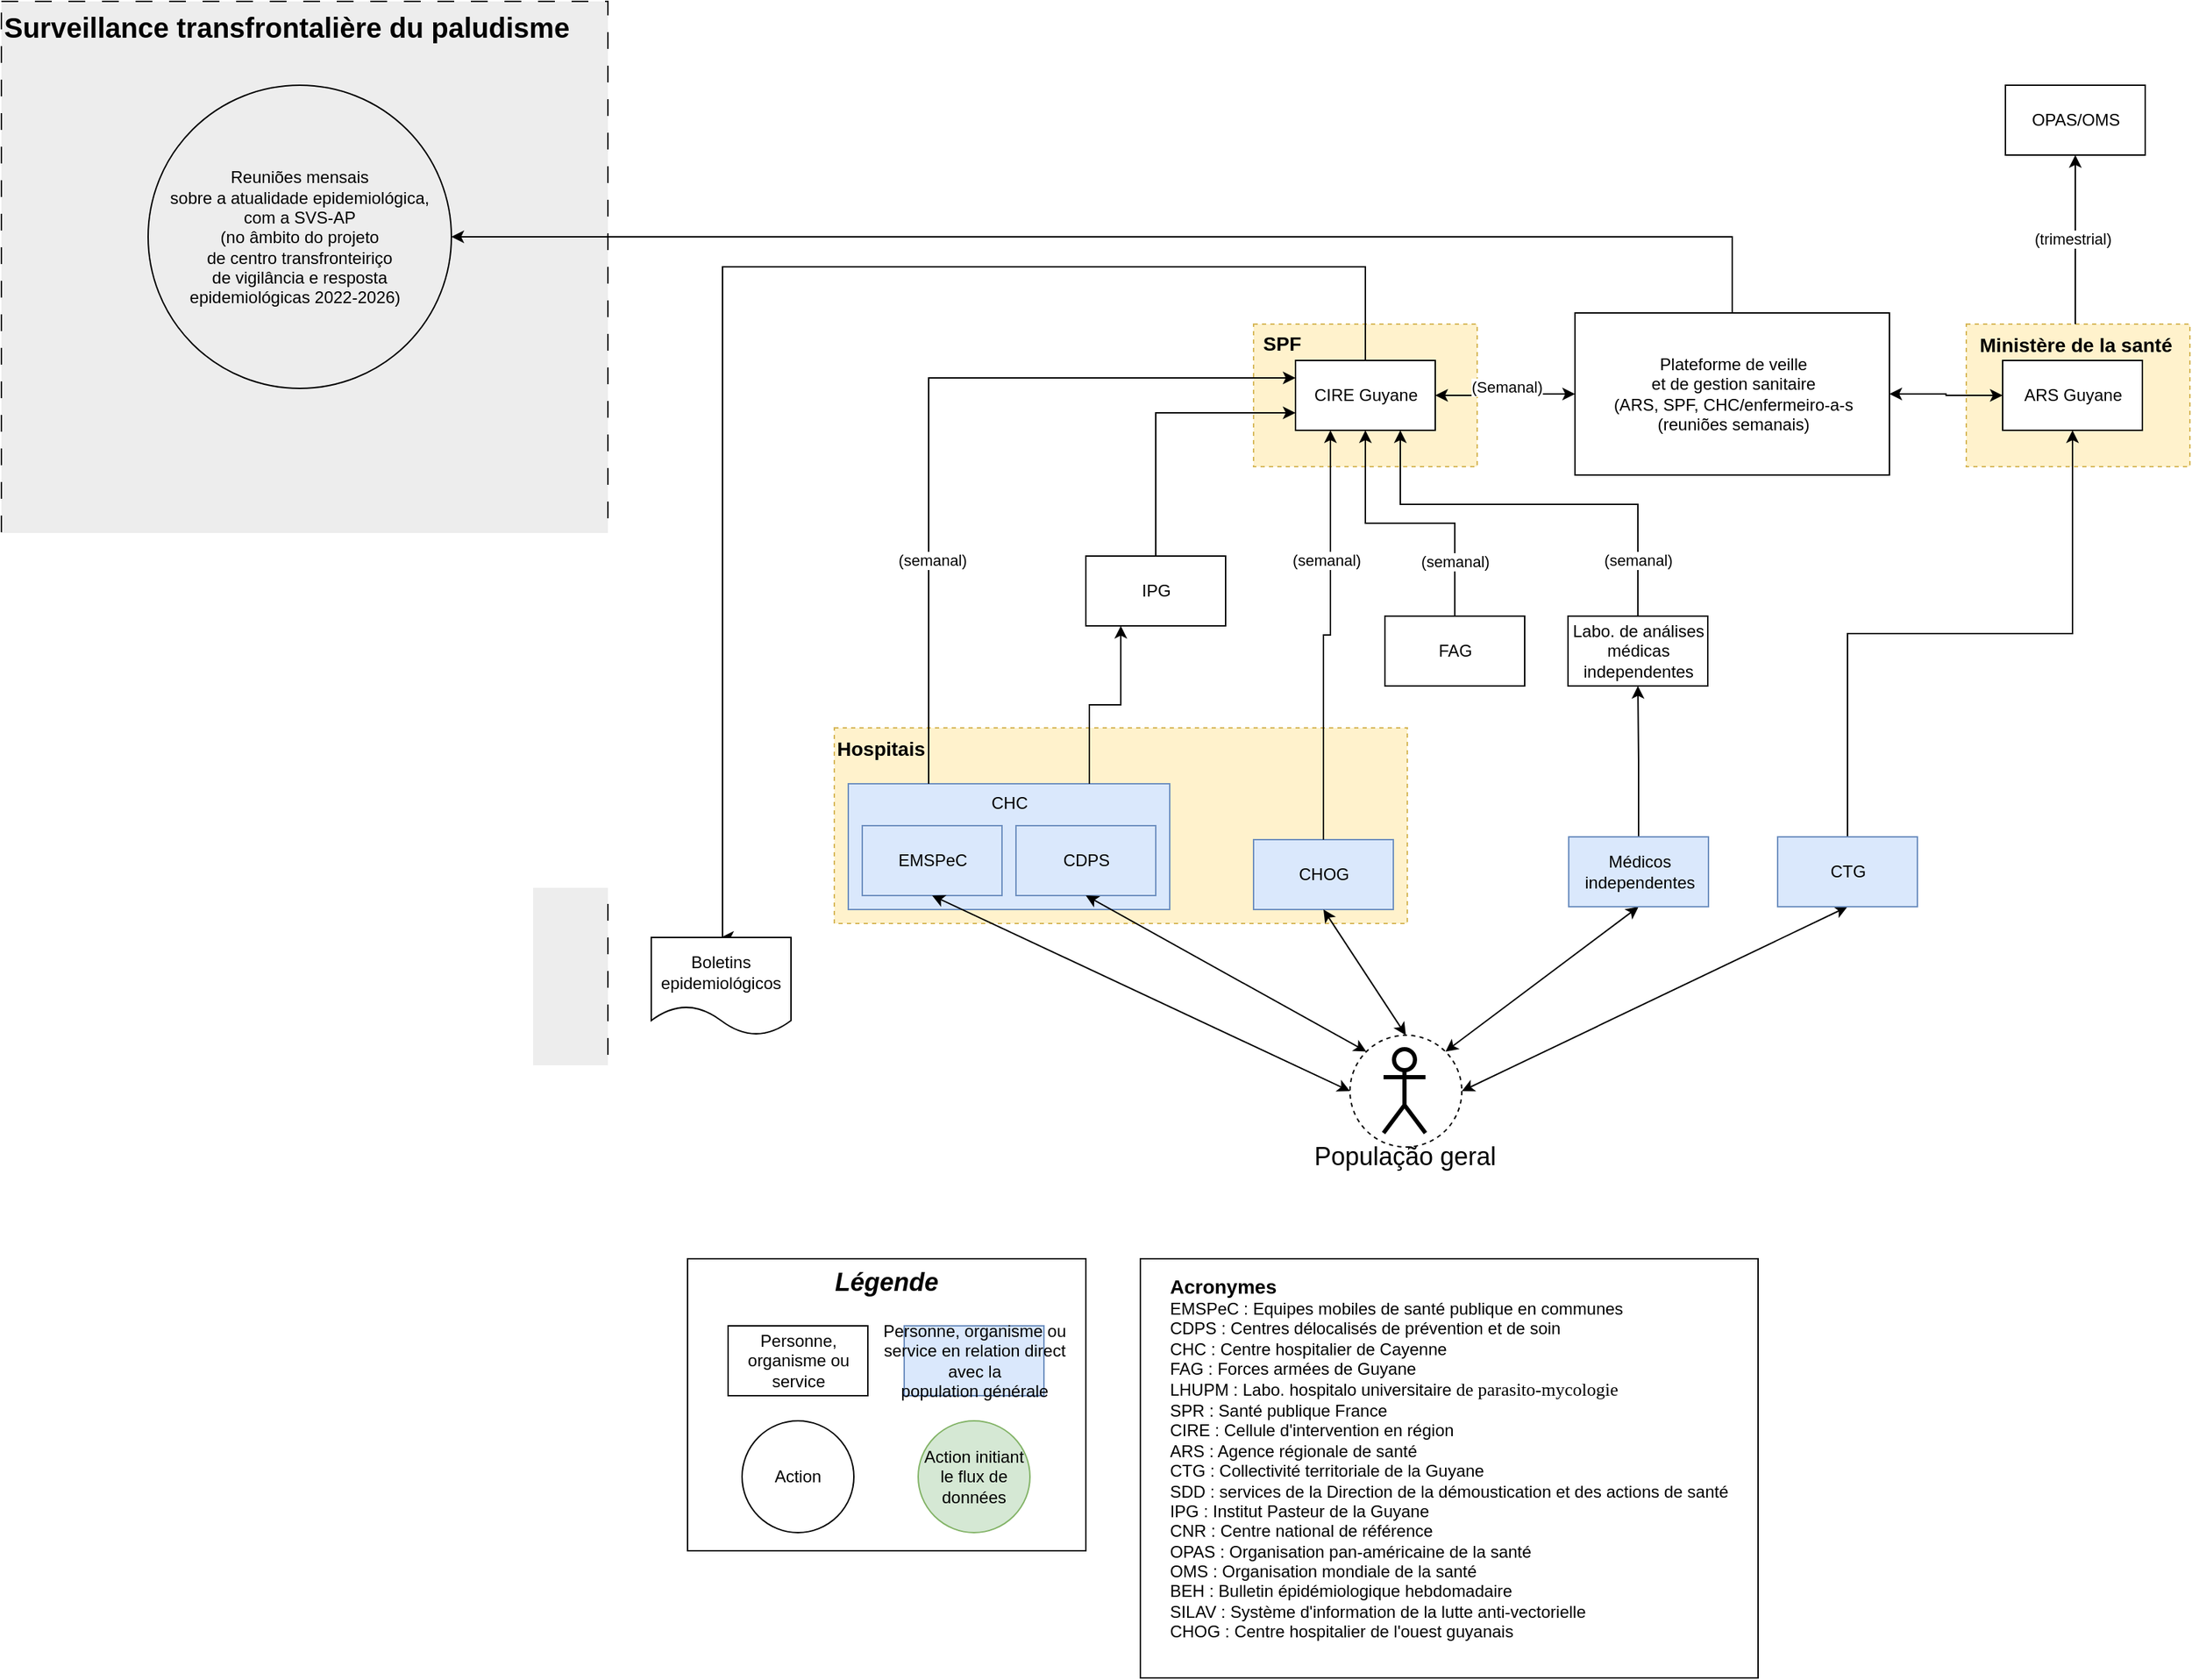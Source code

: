 <mxfile version="22.0.2" type="github">
  <diagram name="Page-1" id="snISkZmkfX0Ror128f0T">
    <mxGraphModel dx="4692" dy="2960" grid="1" gridSize="10" guides="1" tooltips="1" connect="1" arrows="1" fold="1" page="1" pageScale="1" pageWidth="827" pageHeight="1169" math="0" shadow="0">
      <root>
        <mxCell id="0" />
        <mxCell id="1" parent="0" />
        <mxCell id="jNAtA9Gbie5Q5tRnliRs-154" value="" style="ellipse;whiteSpace=wrap;html=1;aspect=fixed;fillColor=none;dashed=1;" vertex="1" parent="1">
          <mxGeometry x="110" y="320" width="80" height="80" as="geometry" />
        </mxCell>
        <mxCell id="jNAtA9Gbie5Q5tRnliRs-142" value="&lt;b&gt;&lt;font style=&quot;font-size: 14px;&quot;&gt;Hospitais&lt;/font&gt;&lt;/b&gt;" style="html=1;dashed=1;whitespace=wrap;fillColor=#fff2cc;strokeColor=#d6b656;align=left;verticalAlign=top;" vertex="1" parent="1">
          <mxGeometry x="-259" y="100" width="410" height="140" as="geometry" />
        </mxCell>
        <mxCell id="jNAtA9Gbie5Q5tRnliRs-138" value="CHC" style="html=1;dashed=0;whitespace=wrap;fillColor=#dae8fc;strokeColor=#6c8ebf;verticalAlign=top;align=center;" vertex="1" parent="1">
          <mxGeometry x="-249" y="140" width="230" height="90" as="geometry" />
        </mxCell>
        <mxCell id="jNAtA9Gbie5Q5tRnliRs-2" value="Surveillance transfrontalière du paludisme" style="rounded=0;whiteSpace=wrap;html=1;fillColor=#EDEDED;dashed=1;dashPattern=12 12;verticalAlign=top;align=left;fontSize=20;fontStyle=1" vertex="1" parent="1">
          <mxGeometry x="-855" y="-420" width="434" height="860" as="geometry" />
        </mxCell>
        <mxCell id="jNAtA9Gbie5Q5tRnliRs-4" value="" style="html=1;dashed=1;whitespace=wrap;fillColor=#fff2cc;strokeColor=#d6b656;align=left;" vertex="1" parent="1">
          <mxGeometry x="551" y="-189" width="160" height="102" as="geometry" />
        </mxCell>
        <mxCell id="jNAtA9Gbie5Q5tRnliRs-6" value="" style="html=1;dashed=1;whitespace=wrap;fillColor=#fff2cc;strokeColor=#d6b656;align=left;" vertex="1" parent="1">
          <mxGeometry x="41.01" y="-189" width="160" height="102" as="geometry" />
        </mxCell>
        <mxCell id="jNAtA9Gbie5Q5tRnliRs-13" value="CDPS" style="html=1;dashed=0;whitespace=wrap;fillColor=#dae8fc;strokeColor=#6c8ebf;" vertex="1" parent="1">
          <mxGeometry x="-129" y="170" width="100" height="50" as="geometry" />
        </mxCell>
        <mxCell id="jNAtA9Gbie5Q5tRnliRs-18" style="edgeStyle=orthogonalEdgeStyle;rounded=0;orthogonalLoop=1;jettySize=auto;html=1;exitX=0.5;exitY=0;exitDx=0;exitDy=0;entryX=0.5;entryY=0;entryDx=0;entryDy=0;" edge="1" parent="1" source="jNAtA9Gbie5Q5tRnliRs-19" target="jNAtA9Gbie5Q5tRnliRs-127">
          <mxGeometry relative="1" as="geometry">
            <mxPoint x="417" y="-815.5" as="targetPoint" />
            <Array as="points">
              <mxPoint x="121" y="-230" />
              <mxPoint x="-339" y="-230" />
              <mxPoint x="-339" y="250" />
            </Array>
          </mxGeometry>
        </mxCell>
        <mxCell id="jNAtA9Gbie5Q5tRnliRs-19" value="CIRE Guyane" style="html=1;dashed=0;whitespace=wrap;" vertex="1" parent="1">
          <mxGeometry x="71.01" y="-163" width="100" height="50" as="geometry" />
        </mxCell>
        <mxCell id="jNAtA9Gbie5Q5tRnliRs-22" style="edgeStyle=orthogonalEdgeStyle;rounded=0;orthogonalLoop=1;jettySize=auto;html=1;exitX=0.5;exitY=0;exitDx=0;exitDy=0;entryX=0;entryY=0.75;entryDx=0;entryDy=0;" edge="1" parent="1" source="jNAtA9Gbie5Q5tRnliRs-25" target="jNAtA9Gbie5Q5tRnliRs-19">
          <mxGeometry relative="1" as="geometry" />
        </mxCell>
        <mxCell id="jNAtA9Gbie5Q5tRnliRs-25" value="IPG" style="html=1;dashed=0;whitespace=wrap;" vertex="1" parent="1">
          <mxGeometry x="-79" y="-23.01" width="100" height="50" as="geometry" />
        </mxCell>
        <mxCell id="jNAtA9Gbie5Q5tRnliRs-26" style="edgeStyle=orthogonalEdgeStyle;rounded=0;orthogonalLoop=1;jettySize=auto;html=1;exitX=0.75;exitY=0;exitDx=0;exitDy=0;entryX=0.25;entryY=1;entryDx=0;entryDy=0;startArrow=none;" edge="1" parent="1" source="jNAtA9Gbie5Q5tRnliRs-138" target="jNAtA9Gbie5Q5tRnliRs-25">
          <mxGeometry relative="1" as="geometry">
            <mxPoint x="-45.0" y="-235.0" as="sourcePoint" />
          </mxGeometry>
        </mxCell>
        <mxCell id="jNAtA9Gbie5Q5tRnliRs-32" style="edgeStyle=orthogonalEdgeStyle;rounded=0;orthogonalLoop=1;jettySize=auto;html=1;exitX=0.5;exitY=0;exitDx=0;exitDy=0;entryX=0.5;entryY=1;entryDx=0;entryDy=0;" edge="1" parent="1" source="jNAtA9Gbie5Q5tRnliRs-64" target="jNAtA9Gbie5Q5tRnliRs-77">
          <mxGeometry relative="1" as="geometry">
            <mxPoint x="932" y="-101.01" as="sourcePoint" />
          </mxGeometry>
        </mxCell>
        <mxCell id="jNAtA9Gbie5Q5tRnliRs-36" style="edgeStyle=orthogonalEdgeStyle;rounded=0;orthogonalLoop=1;jettySize=auto;html=1;entryX=0.5;entryY=1;entryDx=0;entryDy=0;startArrow=none;exitX=0.5;exitY=0;exitDx=0;exitDy=0;" edge="1" parent="1" source="jNAtA9Gbie5Q5tRnliRs-130" target="jNAtA9Gbie5Q5tRnliRs-19">
          <mxGeometry relative="1" as="geometry" />
        </mxCell>
        <mxCell id="jNAtA9Gbie5Q5tRnliRs-37" value="(semanal)" style="edgeLabel;html=1;align=center;verticalAlign=middle;resizable=0;points=[];" vertex="1" connectable="0" parent="jNAtA9Gbie5Q5tRnliRs-36">
          <mxGeometry x="0.186" relative="1" as="geometry">
            <mxPoint x="50" y="27" as="offset" />
          </mxGeometry>
        </mxCell>
        <mxCell id="jNAtA9Gbie5Q5tRnliRs-38" value="CHOG" style="html=1;dashed=0;whitespace=wrap;fillColor=#dae8fc;strokeColor=#6c8ebf;" vertex="1" parent="1">
          <mxGeometry x="41" y="180" width="100" height="50" as="geometry" />
        </mxCell>
        <mxCell id="jNAtA9Gbie5Q5tRnliRs-39" style="edgeStyle=orthogonalEdgeStyle;rounded=0;orthogonalLoop=1;jettySize=auto;html=1;entryX=0.25;entryY=1;entryDx=0;entryDy=0;exitX=0.5;exitY=0;exitDx=0;exitDy=0;" edge="1" parent="1" source="jNAtA9Gbie5Q5tRnliRs-38" target="jNAtA9Gbie5Q5tRnliRs-19">
          <mxGeometry relative="1" as="geometry">
            <mxPoint x="178" y="95" as="sourcePoint" />
            <mxPoint x="466" y="-545" as="targetPoint" />
          </mxGeometry>
        </mxCell>
        <mxCell id="jNAtA9Gbie5Q5tRnliRs-40" value="(semanal)" style="edgeLabel;html=1;align=center;verticalAlign=middle;resizable=0;points=[];" vertex="1" connectable="0" parent="jNAtA9Gbie5Q5tRnliRs-39">
          <mxGeometry x="0.511" y="-1" relative="1" as="geometry">
            <mxPoint x="-4" y="20" as="offset" />
          </mxGeometry>
        </mxCell>
        <mxCell id="jNAtA9Gbie5Q5tRnliRs-141" style="edgeStyle=orthogonalEdgeStyle;rounded=0;orthogonalLoop=1;jettySize=auto;html=1;exitX=0.5;exitY=0;exitDx=0;exitDy=0;entryX=0.5;entryY=1;entryDx=0;entryDy=0;" edge="1" parent="1" source="jNAtA9Gbie5Q5tRnliRs-42" target="jNAtA9Gbie5Q5tRnliRs-111">
          <mxGeometry relative="1" as="geometry" />
        </mxCell>
        <mxCell id="jNAtA9Gbie5Q5tRnliRs-153" style="rounded=0;orthogonalLoop=1;jettySize=auto;html=1;exitX=0.5;exitY=1;exitDx=0;exitDy=0;entryX=1;entryY=0;entryDx=0;entryDy=0;startArrow=classic;startFill=1;" edge="1" parent="1" source="jNAtA9Gbie5Q5tRnliRs-42" target="jNAtA9Gbie5Q5tRnliRs-154">
          <mxGeometry relative="1" as="geometry">
            <mxPoint x="201.0" y="430" as="targetPoint" />
          </mxGeometry>
        </mxCell>
        <mxCell id="jNAtA9Gbie5Q5tRnliRs-42" value="Médicos&lt;br&gt;independentes" style="html=1;dashed=0;whitespace=wrap;fillColor=#dae8fc;strokeColor=#6c8ebf;" vertex="1" parent="1">
          <mxGeometry x="266.51" y="178.01" width="100" height="50" as="geometry" />
        </mxCell>
        <mxCell id="jNAtA9Gbie5Q5tRnliRs-54" style="edgeStyle=orthogonalEdgeStyle;rounded=0;orthogonalLoop=1;jettySize=auto;html=1;exitX=0.25;exitY=0;exitDx=0;exitDy=0;entryX=0;entryY=0.25;entryDx=0;entryDy=0;" edge="1" parent="1" source="jNAtA9Gbie5Q5tRnliRs-138" target="jNAtA9Gbie5Q5tRnliRs-19">
          <mxGeometry relative="1" as="geometry">
            <mxPoint x="117" y="-264" as="sourcePoint" />
            <mxPoint x="221" y="-510" as="targetPoint" />
          </mxGeometry>
        </mxCell>
        <mxCell id="jNAtA9Gbie5Q5tRnliRs-155" style="rounded=0;orthogonalLoop=1;jettySize=auto;html=1;exitX=0.5;exitY=1;exitDx=0;exitDy=0;entryX=1;entryY=0.5;entryDx=0;entryDy=0;startArrow=classic;startFill=1;" edge="1" parent="1" source="jNAtA9Gbie5Q5tRnliRs-64" target="jNAtA9Gbie5Q5tRnliRs-154">
          <mxGeometry relative="1" as="geometry" />
        </mxCell>
        <mxCell id="jNAtA9Gbie5Q5tRnliRs-64" value="CTG" style="html=1;dashed=0;whitespace=wrap;fillColor=#dae8fc;strokeColor=#6c8ebf;" vertex="1" parent="1">
          <mxGeometry x="416" y="178.01" width="100" height="50" as="geometry" />
        </mxCell>
        <mxCell id="jNAtA9Gbie5Q5tRnliRs-74" style="edgeStyle=orthogonalEdgeStyle;rounded=0;orthogonalLoop=1;jettySize=auto;html=1;entryX=0.5;entryY=1;entryDx=0;entryDy=0;" edge="1" parent="1" source="jNAtA9Gbie5Q5tRnliRs-134" target="jNAtA9Gbie5Q5tRnliRs-116">
          <mxGeometry relative="1" as="geometry">
            <mxPoint x="591" y="-220" as="sourcePoint" />
          </mxGeometry>
        </mxCell>
        <mxCell id="jNAtA9Gbie5Q5tRnliRs-75" value="&amp;nbsp;(trimestrial)&amp;nbsp;" style="edgeLabel;html=1;align=center;verticalAlign=middle;resizable=0;points=[];" vertex="1" connectable="0" parent="jNAtA9Gbie5Q5tRnliRs-74">
          <mxGeometry x="0.87" y="3" relative="1" as="geometry">
            <mxPoint x="1" y="52" as="offset" />
          </mxGeometry>
        </mxCell>
        <mxCell id="jNAtA9Gbie5Q5tRnliRs-77" value="ARS Guyane" style="html=1;dashed=0;whitespace=wrap;" vertex="1" parent="1">
          <mxGeometry x="577" y="-163" width="100" height="50" as="geometry" />
        </mxCell>
        <mxCell id="jNAtA9Gbie5Q5tRnliRs-88" value="EMSPeC" style="html=1;dashed=0;whitespace=wrap;fillColor=#dae8fc;strokeColor=#6c8ebf;" vertex="1" parent="1">
          <mxGeometry x="-239" y="170" width="100" height="50" as="geometry" />
        </mxCell>
        <mxCell id="jNAtA9Gbie5Q5tRnliRs-89" value="&lt;b&gt;&lt;i&gt;Légende&lt;/i&gt;&lt;/b&gt;" style="rounded=0;whiteSpace=wrap;html=1;fontSize=18;align=center;verticalAlign=top;fillColor=default;" vertex="1" parent="1">
          <mxGeometry x="-364" y="480" width="285" height="209" as="geometry" />
        </mxCell>
        <mxCell id="jNAtA9Gbie5Q5tRnliRs-90" value="Personne, organisme ou&lt;br&gt;service&amp;nbsp;en relation direct&lt;br&gt;avec la&lt;br&gt;population générale" style="html=1;dashed=0;whitespace=wrap;fillColor=#dae8fc;strokeColor=#6c8ebf;" vertex="1" parent="1">
          <mxGeometry x="-209" y="528" width="100" height="50" as="geometry" />
        </mxCell>
        <mxCell id="jNAtA9Gbie5Q5tRnliRs-91" value="Personne,&lt;br&gt;organisme&amp;nbsp;ou&lt;br&gt;service" style="html=1;dashed=0;whitespace=wrap;" vertex="1" parent="1">
          <mxGeometry x="-335" y="528" width="100" height="50" as="geometry" />
        </mxCell>
        <mxCell id="jNAtA9Gbie5Q5tRnliRs-92" value="População geral" style="shape=umlActor;verticalLabelPosition=bottom;verticalAlign=top;html=1;outlineConnect=0;labelBackgroundColor=none;fontSize=18;strokeWidth=3;" vertex="1" parent="1">
          <mxGeometry x="134" y="330" width="30" height="60" as="geometry" />
        </mxCell>
        <mxCell id="jNAtA9Gbie5Q5tRnliRs-101" value="Action" style="ellipse;whiteSpace=wrap;html=1;aspect=fixed;labelBackgroundColor=none;strokeWidth=1;fontSize=12;" vertex="1" parent="1">
          <mxGeometry x="-325" y="596" width="80" height="80" as="geometry" />
        </mxCell>
        <mxCell id="jNAtA9Gbie5Q5tRnliRs-102" value="Action initiant le flux de données" style="ellipse;whiteSpace=wrap;html=1;aspect=fixed;labelBackgroundColor=none;strokeWidth=1;fontSize=12;fillColor=#d5e8d4;strokeColor=#82b366;" vertex="1" parent="1">
          <mxGeometry x="-199" y="596" width="80" height="80" as="geometry" />
        </mxCell>
        <mxCell id="jNAtA9Gbie5Q5tRnliRs-109" style="edgeStyle=orthogonalEdgeStyle;rounded=0;orthogonalLoop=1;jettySize=auto;html=1;entryX=0.75;entryY=1;entryDx=0;entryDy=0;exitX=0.5;exitY=0;exitDx=0;exitDy=0;" edge="1" parent="1" source="jNAtA9Gbie5Q5tRnliRs-111" target="jNAtA9Gbie5Q5tRnliRs-19">
          <mxGeometry relative="1" as="geometry">
            <mxPoint x="433" y="-575" as="targetPoint" />
            <Array as="points">
              <mxPoint x="316" y="-60" />
              <mxPoint x="146" y="-60" />
            </Array>
          </mxGeometry>
        </mxCell>
        <mxCell id="jNAtA9Gbie5Q5tRnliRs-110" value="(semanal)" style="edgeLabel;html=1;align=center;verticalAlign=middle;resizable=0;points=[];" vertex="1" connectable="0" parent="jNAtA9Gbie5Q5tRnliRs-109">
          <mxGeometry x="-0.147" y="-3" relative="1" as="geometry">
            <mxPoint x="49" y="43" as="offset" />
          </mxGeometry>
        </mxCell>
        <mxCell id="jNAtA9Gbie5Q5tRnliRs-111" value="Labo. de análises&lt;br&gt;médicas&lt;br&gt;independentes" style="html=1;dashed=0;whitespace=wrap;" vertex="1" parent="1">
          <mxGeometry x="266.01" y="20" width="100" height="50" as="geometry" />
        </mxCell>
        <mxCell id="jNAtA9Gbie5Q5tRnliRs-116" value="OPAS/OMS" style="html=1;dashed=0;whitespace=wrap;" vertex="1" parent="1">
          <mxGeometry x="579" y="-360" width="100" height="50" as="geometry" />
        </mxCell>
        <mxCell id="jNAtA9Gbie5Q5tRnliRs-123" value="" style="edgeStyle=orthogonalEdgeStyle;rounded=0;orthogonalLoop=1;jettySize=auto;html=1;exitX=0.5;exitY=0;exitDx=0;exitDy=0;endArrow=classic;endFill=1;entryX=1;entryY=0.5;entryDx=0;entryDy=0;" edge="1" parent="1" source="jNAtA9Gbie5Q5tRnliRs-114" target="jNAtA9Gbie5Q5tRnliRs-124">
          <mxGeometry relative="1" as="geometry">
            <mxPoint x="1182" y="-210" as="sourcePoint" />
            <mxPoint x="-293" y="763" as="targetPoint" />
          </mxGeometry>
        </mxCell>
        <mxCell id="jNAtA9Gbie5Q5tRnliRs-124" value="&lt;div style=&quot;&quot;&gt;Reuniões mensais&lt;/div&gt;&lt;div style=&quot;&quot;&gt;sobre a atualidade epidemiológica,&lt;/div&gt;&lt;div style=&quot;&quot;&gt;com a SVS-AP&lt;/div&gt;&lt;div style=&quot;&quot;&gt;(no âmbito do projeto&lt;/div&gt;&lt;div style=&quot;&quot;&gt;de centro transfronteiriço&lt;/div&gt;&lt;div style=&quot;&quot;&gt;de vigilância e resposta&lt;/div&gt;&lt;div style=&quot;&quot;&gt;epidemiológicas 2022-2026)&lt;span style=&quot;background-color: initial;&quot;&gt;&amp;nbsp;&amp;nbsp;&lt;/span&gt;&lt;br style=&quot;border-color: var(--border-color);&quot;&gt;&lt;/div&gt;" style="shape=ellipse;html=1;dashed=0;whitespace=wrap;aspect=fixed;perimeter=ellipsePerimeter;fillColor=none;align=center;labelPosition=center;verticalLabelPosition=middle;verticalAlign=middle;whiteSpace=wrap;" vertex="1" parent="1">
          <mxGeometry x="-750" y="-360" width="217" height="217" as="geometry" />
        </mxCell>
        <mxCell id="jNAtA9Gbie5Q5tRnliRs-125" value="" style="edgeStyle=orthogonalEdgeStyle;rounded=0;orthogonalLoop=1;jettySize=auto;html=1;exitX=1;exitY=0.5;exitDx=0;exitDy=0;entryX=0;entryY=0.5;entryDx=0;entryDy=0;endArrow=classic;startArrow=classic;startFill=1;endFill=1;" edge="1" parent="1" source="jNAtA9Gbie5Q5tRnliRs-19" target="jNAtA9Gbie5Q5tRnliRs-114">
          <mxGeometry relative="1" as="geometry">
            <mxPoint x="458" y="-591" as="sourcePoint" />
            <mxPoint x="696" y="-553" as="targetPoint" />
            <Array as="points" />
          </mxGeometry>
        </mxCell>
        <mxCell id="jNAtA9Gbie5Q5tRnliRs-127" value="Boletins epidemiológicos" style="shape=document;whiteSpace=wrap;html=1;boundedLbl=1;dashed=0;flipH=1;" vertex="1" parent="1">
          <mxGeometry x="-390" y="250" width="100" height="70" as="geometry" />
        </mxCell>
        <mxCell id="jNAtA9Gbie5Q5tRnliRs-130" value="FAG" style="html=1;dashed=0;whitespace=wrap;" vertex="1" parent="1">
          <mxGeometry x="135" y="20" width="100" height="50" as="geometry" />
        </mxCell>
        <mxCell id="jNAtA9Gbie5Q5tRnliRs-132" value="&lt;font style=&quot;font-size: 14px;&quot;&gt;&lt;span style=&quot;font-size: 14px;&quot;&gt;SPF&lt;/span&gt;&lt;/font&gt;" style="text;html=1;align=center;verticalAlign=middle;resizable=0;points=[];autosize=1;strokeColor=none;fillColor=none;fontSize=14;fontStyle=1" vertex="1" parent="1">
          <mxGeometry x="38.01" y="-190" width="45" height="29" as="geometry" />
        </mxCell>
        <mxCell id="jNAtA9Gbie5Q5tRnliRs-134" value="&lt;font style=&quot;font-size: 14px;&quot;&gt;&lt;span style=&quot;font-size: 14px;&quot;&gt;Ministère de la santé&lt;/span&gt;&lt;/font&gt;" style="text;html=1;align=center;verticalAlign=middle;resizable=0;points=[];autosize=1;strokeColor=none;fillColor=none;fontSize=14;fontStyle=1" vertex="1" parent="1">
          <mxGeometry x="551" y="-189" width="156" height="29" as="geometry" />
        </mxCell>
        <mxCell id="jNAtA9Gbie5Q5tRnliRs-135" style="edgeStyle=orthogonalEdgeStyle;rounded=0;orthogonalLoop=1;jettySize=auto;html=1;exitX=0.5;exitY=1;exitDx=0;exitDy=0;" edge="1" parent="1">
          <mxGeometry relative="1" as="geometry">
            <mxPoint x="-159" y="68.99" as="sourcePoint" />
            <mxPoint x="-159" y="68.99" as="targetPoint" />
          </mxGeometry>
        </mxCell>
        <mxCell id="jNAtA9Gbie5Q5tRnliRs-137" value="&lt;div style=&quot;text-align: left; font-size: 14px;&quot;&gt;&lt;span style=&quot;background-color: initial;&quot;&gt;&lt;b style=&quot;&quot;&gt;&lt;font style=&quot;font-size: 14px;&quot;&gt;Acronymes&lt;/font&gt;&lt;/b&gt;&lt;/span&gt;&lt;/div&gt;&lt;div style=&quot;text-align: left;&quot;&gt;&lt;span style=&quot;background-color: initial;&quot;&gt;EMSPeC : Equipes mobiles&amp;nbsp;&lt;/span&gt;&lt;span style=&quot;background-color: initial;&quot;&gt;de santé&amp;nbsp;publique&amp;nbsp;&lt;/span&gt;&lt;span style=&quot;background-color: initial;&quot;&gt;en communes&lt;/span&gt;&lt;/div&gt;&lt;div style=&quot;text-align: left;&quot;&gt;&lt;span style=&quot;background-color: initial;&quot;&gt;CDPS : Centres délocalisés de prévention et de soin&lt;/span&gt;&lt;/div&gt;&lt;div style=&quot;text-align: left;&quot;&gt;&lt;span style=&quot;background-color: initial;&quot;&gt;CHC : Centre hospitalier de Cayenne&lt;/span&gt;&lt;/div&gt;&lt;div style=&quot;text-align: left;&quot;&gt;&lt;span style=&quot;background-color: initial;&quot;&gt;FAG : Forces armées de Guyane&lt;/span&gt;&lt;/div&gt;&lt;div style=&quot;text-align: left;&quot;&gt;&lt;span style=&quot;background-color: initial;&quot;&gt;LHUPM : Labo. hospitalo universitaire&amp;nbsp;&lt;/span&gt;&lt;span style=&quot;font-family: tahoma; font-size: 13px; background-color: rgb(255, 255, 255);&quot;&gt;de parasito-mycologie&lt;/span&gt;&lt;/div&gt;&lt;span style=&quot;&quot;&gt;&lt;div style=&quot;text-align: left;&quot;&gt;&lt;span style=&quot;background-color: initial;&quot;&gt;SPR : Santé publique France&lt;/span&gt;&lt;/div&gt;&lt;div style=&quot;text-align: left;&quot;&gt;&lt;span style=&quot;background-color: initial;&quot;&gt;CIRE : Cellule d&#39;intervention en région&lt;/span&gt;&lt;/div&gt;&lt;div style=&quot;text-align: left;&quot;&gt;&lt;span style=&quot;background-color: initial;&quot;&gt;ARS : Agence régionale de santé&lt;/span&gt;&lt;/div&gt;&lt;div style=&quot;text-align: left;&quot;&gt;&lt;span style=&quot;background-color: initial;&quot;&gt;CTG : Collectivité territoriale de la Guyane&lt;/span&gt;&lt;/div&gt;&lt;div style=&quot;text-align: left;&quot;&gt;&lt;span style=&quot;background-color: initial;&quot;&gt;SDD : services de la Direction de la démoustication et des actions de santé&lt;/span&gt;&lt;/div&gt;&lt;div style=&quot;text-align: left;&quot;&gt;&lt;span style=&quot;background-color: initial;&quot;&gt;IPG : Institut Pasteur de la Guyane&lt;/span&gt;&lt;/div&gt;&lt;div style=&quot;text-align: left;&quot;&gt;&lt;span style=&quot;background-color: initial;&quot;&gt;CNR : Centre national de référence&lt;/span&gt;&lt;/div&gt;&lt;div style=&quot;text-align: left;&quot;&gt;&lt;span style=&quot;background-color: initial;&quot;&gt;OPAS : Organisation pan-américaine de la santé&lt;/span&gt;&lt;/div&gt;&lt;div style=&quot;text-align: left;&quot;&gt;&lt;span style=&quot;background-color: initial;&quot;&gt;OMS : Organisation mondiale de la santé&lt;/span&gt;&lt;/div&gt;&lt;div style=&quot;text-align: left;&quot;&gt;&lt;span style=&quot;background-color: initial;&quot;&gt;BEH : Bulletin épidémiologique hebdomadaire&lt;/span&gt;&lt;/div&gt;&lt;div style=&quot;text-align: left;&quot;&gt;&lt;span style=&quot;background-color: initial;&quot;&gt;SILAV : Système d&#39;information de la lutte anti-vectorielle&lt;/span&gt;&lt;/div&gt;&lt;div style=&quot;text-align: left;&quot;&gt;&lt;span style=&quot;background-color: initial;&quot;&gt;CHOG : Centre hospitalier de l&#39;ouest guyanais&lt;/span&gt;&lt;/div&gt;&lt;br&gt;&lt;/span&gt;" style="rounded=0;whiteSpace=wrap;html=1;" vertex="1" parent="1">
          <mxGeometry x="-40" y="480" width="442" height="300" as="geometry" />
        </mxCell>
        <mxCell id="jNAtA9Gbie5Q5tRnliRs-144" value="" style="edgeStyle=orthogonalEdgeStyle;rounded=0;orthogonalLoop=1;jettySize=auto;html=1;exitX=0;exitY=0.5;exitDx=0;exitDy=0;endArrow=classic;endFill=1;entryX=1;entryY=0.5;entryDx=0;entryDy=0;startArrow=classic;startFill=1;" edge="1" parent="1" source="jNAtA9Gbie5Q5tRnliRs-77" target="jNAtA9Gbie5Q5tRnliRs-114">
          <mxGeometry relative="1" as="geometry">
            <mxPoint x="748" y="-150" as="sourcePoint" />
            <mxPoint x="-1112" y="-882" as="targetPoint" />
          </mxGeometry>
        </mxCell>
        <mxCell id="jNAtA9Gbie5Q5tRnliRs-114" value="Plateforme de veille&lt;br&gt;et de gestion sanitaire&lt;br&gt;(ARS, SPF, CHC/enfermeiro-a-s&lt;br&gt;(reuniões semanais)" style="html=1;dashed=0;whitespace=wrap;" vertex="1" parent="1">
          <mxGeometry x="271" y="-197" width="225" height="116" as="geometry" />
        </mxCell>
        <mxCell id="jNAtA9Gbie5Q5tRnliRs-148" value="(semanal)" style="edgeLabel;html=1;align=center;verticalAlign=middle;resizable=0;points=[];" vertex="1" connectable="0" parent="1">
          <mxGeometry x="-189.005" y="-20.002" as="geometry" />
        </mxCell>
        <mxCell id="jNAtA9Gbie5Q5tRnliRs-149" value="(Semanal)" style="edgeLabel;html=1;align=center;verticalAlign=middle;resizable=0;points=[];" vertex="1" connectable="0" parent="1">
          <mxGeometry x="220.995" y="-138.002" as="geometry">
            <mxPoint x="1" y="-6" as="offset" />
          </mxGeometry>
        </mxCell>
        <mxCell id="jNAtA9Gbie5Q5tRnliRs-150" style="rounded=0;orthogonalLoop=1;jettySize=auto;html=1;exitX=0.5;exitY=1;exitDx=0;exitDy=0;entryX=0;entryY=0.5;entryDx=0;entryDy=0;startArrow=classic;startFill=1;" edge="1" parent="1" source="jNAtA9Gbie5Q5tRnliRs-88" target="jNAtA9Gbie5Q5tRnliRs-154">
          <mxGeometry relative="1" as="geometry" />
        </mxCell>
        <mxCell id="jNAtA9Gbie5Q5tRnliRs-151" style="rounded=0;orthogonalLoop=1;jettySize=auto;html=1;exitX=0.5;exitY=1;exitDx=0;exitDy=0;entryX=0;entryY=0;entryDx=0;entryDy=0;startArrow=classic;startFill=1;" edge="1" parent="1" source="jNAtA9Gbie5Q5tRnliRs-13" target="jNAtA9Gbie5Q5tRnliRs-154">
          <mxGeometry relative="1" as="geometry" />
        </mxCell>
        <mxCell id="jNAtA9Gbie5Q5tRnliRs-152" style="rounded=0;orthogonalLoop=1;jettySize=auto;html=1;exitX=0.5;exitY=1;exitDx=0;exitDy=0;entryX=0.5;entryY=0;entryDx=0;entryDy=0;startArrow=classic;startFill=1;" edge="1" parent="1" source="jNAtA9Gbie5Q5tRnliRs-38" target="jNAtA9Gbie5Q5tRnliRs-154">
          <mxGeometry relative="1" as="geometry" />
        </mxCell>
      </root>
    </mxGraphModel>
  </diagram>
</mxfile>
